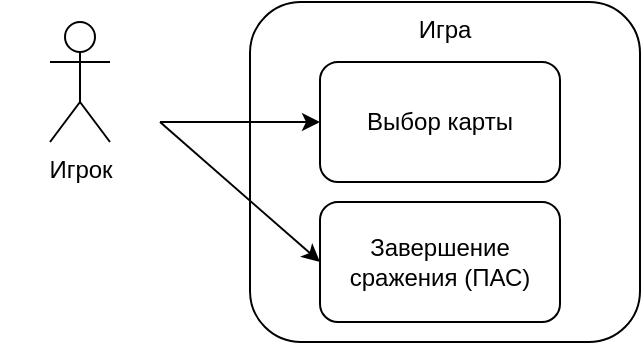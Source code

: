 <mxfile version="16.5.1" type="device"><diagram id="lHaZaDYQtHLe_wvIA3oR" name="Page-1"><mxGraphModel dx="1038" dy="649" grid="1" gridSize="10" guides="1" tooltips="1" connect="1" arrows="1" fold="1" page="1" pageScale="1" pageWidth="850" pageHeight="1100" math="0" shadow="0"><root><mxCell id="0"/><mxCell id="1" parent="0"/><mxCell id="J6qm6dTVBJbyMPZGPXs9-8" value="Игра" style="rounded=1;whiteSpace=wrap;html=1;fillColor=none;verticalAlign=top;" vertex="1" parent="1"><mxGeometry x="165" y="40" width="195" height="170" as="geometry"/></mxCell><mxCell id="J6qm6dTVBJbyMPZGPXs9-1" value="Выбор карты" style="rounded=1;whiteSpace=wrap;html=1;" vertex="1" parent="1"><mxGeometry x="200" y="70" width="120" height="60" as="geometry"/></mxCell><mxCell id="J6qm6dTVBJbyMPZGPXs9-3" value="Завершение сражения (ПАС)" style="rounded=1;whiteSpace=wrap;html=1;" vertex="1" parent="1"><mxGeometry x="200" y="140" width="120" height="60" as="geometry"/></mxCell><mxCell id="J6qm6dTVBJbyMPZGPXs9-4" value="Игрок" style="shape=umlActor;verticalLabelPosition=bottom;verticalAlign=top;html=1;outlineConnect=0;" vertex="1" parent="1"><mxGeometry x="65" y="50" width="30" height="60" as="geometry"/></mxCell><mxCell id="J6qm6dTVBJbyMPZGPXs9-9" style="rounded=0;orthogonalLoop=1;jettySize=auto;html=1;exitX=1;exitY=0.5;exitDx=0;exitDy=0;entryX=0;entryY=0.5;entryDx=0;entryDy=0;" edge="1" parent="1" source="J6qm6dTVBJbyMPZGPXs9-5" target="J6qm6dTVBJbyMPZGPXs9-1"><mxGeometry relative="1" as="geometry"/></mxCell><mxCell id="J6qm6dTVBJbyMPZGPXs9-11" style="edgeStyle=none;rounded=0;orthogonalLoop=1;jettySize=auto;html=1;exitX=1;exitY=0.5;exitDx=0;exitDy=0;entryX=0;entryY=0.5;entryDx=0;entryDy=0;" edge="1" parent="1" source="J6qm6dTVBJbyMPZGPXs9-5" target="J6qm6dTVBJbyMPZGPXs9-3"><mxGeometry relative="1" as="geometry"/></mxCell><mxCell id="J6qm6dTVBJbyMPZGPXs9-5" value="" style="rounded=0;whiteSpace=wrap;html=1;fillColor=none;strokeColor=none;" vertex="1" parent="1"><mxGeometry x="40" y="40" width="80" height="120" as="geometry"/></mxCell></root></mxGraphModel></diagram></mxfile>